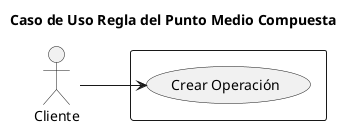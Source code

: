 @startuml

title Caso de Uso Regla del Punto Medio Compuesta

left to right direction

actor Cliente as user

rectangle  {
    usecase "Crear Operación" as crear
}

user --> crear: ""

@enduml